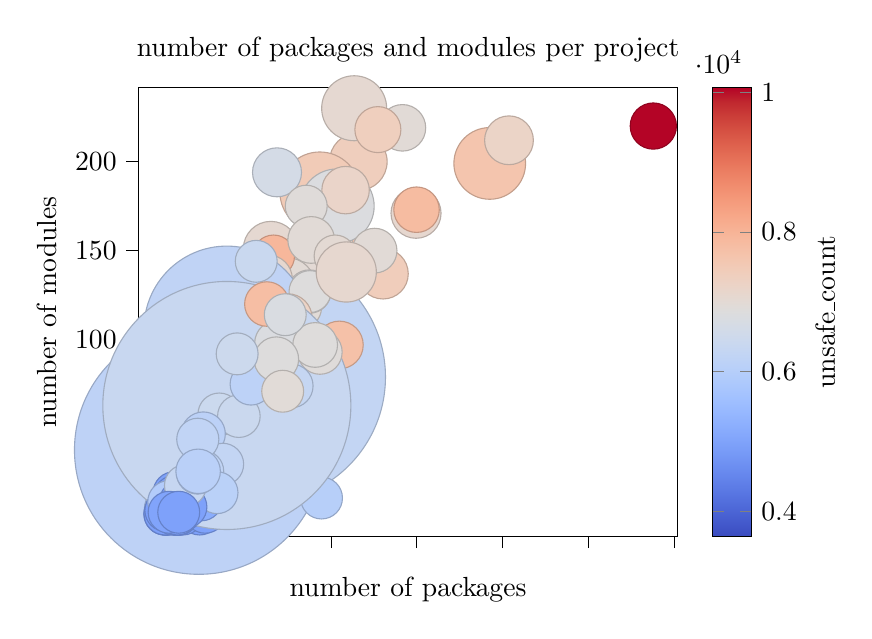 % This file was created by tikzplotlib v0.9.2.
\begin{tikzpicture}

\begin{axis}[
colorbar,
colorbar style={ylabel={unsafe\_count}},
colormap={mymap}{[1pt]
  rgb(0pt)=(0.23,0.299,0.754);
  rgb(1pt)=(0.266,0.353,0.801);
  rgb(2pt)=(0.304,0.407,0.845);
  rgb(3pt)=(0.343,0.459,0.884);
  rgb(4pt)=(0.383,0.509,0.917);
  rgb(5pt)=(0.424,0.558,0.946);
  rgb(6pt)=(0.467,0.605,0.968);
  rgb(7pt)=(0.51,0.648,0.985);
  rgb(8pt)=(0.553,0.689,0.995);
  rgb(9pt)=(0.596,0.726,1.0);
  rgb(10pt)=(0.639,0.76,0.998);
  rgb(11pt)=(0.681,0.789,0.99);
  rgb(12pt)=(0.722,0.814,0.977);
  rgb(13pt)=(0.761,0.834,0.957);
  rgb(14pt)=(0.799,0.85,0.932);
  rgb(15pt)=(0.833,0.86,0.901);
  rgb(16pt)=(0.865,0.865,0.865);
  rgb(17pt)=(0.898,0.849,0.821);
  rgb(18pt)=(0.924,0.827,0.775);
  rgb(19pt)=(0.944,0.801,0.727);
  rgb(20pt)=(0.959,0.77,0.678);
  rgb(21pt)=(0.967,0.734,0.629);
  rgb(22pt)=(0.97,0.694,0.579);
  rgb(23pt)=(0.967,0.65,0.53);
  rgb(24pt)=(0.958,0.603,0.482);
  rgb(25pt)=(0.944,0.552,0.434);
  rgb(26pt)=(0.924,0.497,0.388);
  rgb(27pt)=(0.899,0.44,0.343);
  rgb(28pt)=(0.869,0.378,0.3);
  rgb(29pt)=(0.835,0.313,0.259);
  rgb(30pt)=(0.796,0.241,0.221);
  rgb(31pt)=(0.753,0.157,0.184);
  rgb(32pt)=(0.706,0.016,0.15)
},
point meta max=10065,
point meta min=3643,
scaled x ticks=manual:{}{\pgfmathparse{#1}},
tick align=outside,
tick pos=left,
title={number of packages and modules per project},
x grid style={white!69.02!black},
xlabel={number of packages},
xmin=-120.75, xmax=3019.75,
xtick style={color=black},
xticklabels={},
y grid style={white!69.02!black},
ylabel={number of modules},
ymin=-10.45, ymax=241.45,
ytick style={color=black}
]
\addplot [only marks, scatter, scatter src=explicit, colormap={mymap}{[1pt]
  rgb(0pt)=(0.23,0.299,0.754);
  rgb(1pt)=(0.266,0.353,0.801);
  rgb(2pt)=(0.304,0.407,0.845);
  rgb(3pt)=(0.343,0.459,0.884);
  rgb(4pt)=(0.383,0.509,0.917);
  rgb(5pt)=(0.424,0.558,0.946);
  rgb(6pt)=(0.467,0.605,0.968);
  rgb(7pt)=(0.51,0.648,0.985);
  rgb(8pt)=(0.553,0.689,0.995);
  rgb(9pt)=(0.596,0.726,1.0);
  rgb(10pt)=(0.639,0.76,0.998);
  rgb(11pt)=(0.681,0.789,0.99);
  rgb(12pt)=(0.722,0.814,0.977);
  rgb(13pt)=(0.761,0.834,0.957);
  rgb(14pt)=(0.799,0.85,0.932);
  rgb(15pt)=(0.833,0.86,0.901);
  rgb(16pt)=(0.865,0.865,0.865);
  rgb(17pt)=(0.898,0.849,0.821);
  rgb(18pt)=(0.924,0.827,0.775);
  rgb(19pt)=(0.944,0.801,0.727);
  rgb(20pt)=(0.959,0.77,0.678);
  rgb(21pt)=(0.967,0.734,0.629);
  rgb(22pt)=(0.97,0.694,0.579);
  rgb(23pt)=(0.967,0.65,0.53);
  rgb(24pt)=(0.958,0.603,0.482);
  rgb(25pt)=(0.944,0.552,0.434);
  rgb(26pt)=(0.924,0.497,0.388);
  rgb(27pt)=(0.899,0.44,0.343);
  rgb(28pt)=(0.869,0.378,0.3);
  rgb(29pt)=(0.835,0.313,0.259);
  rgb(30pt)=(0.796,0.241,0.221);
  rgb(31pt)=(0.753,0.157,0.184);
  rgb(32pt)=(0.706,0.016,0.15)
}, visualization depends on={\thisrow{sizedata} \as\perpointmarksize}, scatter/@pre marker code/.append style={/tikz/mark size=\perpointmarksize}]
table [x=x, y=y, meta=colordata]{%
x                      y                      colordata              sizedata
77 6 4934 7.939
188 17 6142 7.569
261 27 6284 7.695
204 31 6479 7.569
336 29 6254 0
237 1 4979 0
49 1 4931 0
181 1 5034 0
164 26 6229 7.569
221 1 5084 0
188 19 6248 7.569
130 1 4973 0
100 4 5957 7.569
93 5 4960 7.569
651 151 7055 9.934
936 1 4973 0
773 109 6866 7.569
1042 123 6874 7.569
135 20 4968 8.667
122 8 6136 7.59
163 1 4974 0
215 41 6179 7.569
273 30 6159 8.117
164 1 4974 0
128 7 6007 7.569
385 56 6480 7.569
110 1 4973 0
198 12 5041 7.569
110 4 4973 7.569
381 41 6235 8.195
184 21 5044 7.569
127 8 5992 7.569
793 1 5029 0
235 31 6898 7.569
430 104 6327 8.311
103 1 4988 0
141 1 4975 0
139 11 6183 7.59
265 1 4993 0
142 1 4979 0
152 17 5015 7.632
336 40 6705 7.569
75 9 4975 7.569
65 1 4946 0
122 1 4974 0
436 1 6178 0
110 2 4977 7.569
267 60 6752 7.878
28 1 4465 0
145 1 4973 0
117 1 4979 0
263 41 5866 7.569
328 57 5003 7.653
317 67 6687 7.569
426 77 6458 7.674
401 7 5090 7.569
828 104 6868 8.33
80 2 4959 7.569
127 1 4973 0
260 33 5151 7.899
405 1 4973 0
31 1 4925 0
116 3 4973 7.569
282 28 6282 7.59
654 5 4982 7.569
323 40 6357 7.838
207 36 6232 7.611
236 39 6278 7.838
39 2 4931 7.569
133 1 4976 0
293 29 6486 7.59
51 1 5058 0
188 14 5076 7.715
145 16 5077 7.674
32 2 4932 7.548
78 1 4959 0
511 85 6597 7.569
56 3 4951 7.569
446 76 6437 12.257
119 10 4978 7.569
282 41 6331 7.653
361 14 6248 0
97 11 6083 7.569
678 119 6882 8.406
167 8 4986 7.797
1098 149 7786 7.569
78 11 5928 7.569
153 17 6128 7.569
232 38 6165 44.93
312 25 5037 7.569
296 62 6315 0
1143 1 6676 0
117 1 4973 0
990 153 7164 8.575
481 1 6220 0
811 122 7417 0
1122 188 7062 0
345 64 6172 8.137
134 5 4979 7.569
266 39 6093 7.979
692 91 6972 12.779
187 1 4986 0
530 88 6969 7.569
119 1 4973 0
510 70 6991 7.569
125 1 4981 0
178 1 4975 0
63 1 4953 0
1143 194 7084 7.569
36 1 4950 0
117 7 4980 7.569
175 11 5082 7.611
964 140 7072 12.653
337 52 6308 7.59
144 14 6157 7.569
577 99 6866 9.901
114 1 4973 0
71 5 4959 7.569
66 5 4932 7.569
55 3 4935 7.569
341 54 6414 8.078
175 1 5025 0
291 45 6116 7.777
582 1 6129 0
284 1 4994 0
227 9 5089 7.611
320 60 6109 7.715
679 95 6651 7.695
183 10 5053 7.653
302 39 6233 7.653
166 1 5083 0
1925 199 7638 12.952
109 2 4973 7.569
189 5 6364 7.569
134 1 5022 0
110 1 4931 0
130 7 6182 7.59
152 14 5056 7.569
63 8 6006 7.569
396 51 6904 7.569
460 61 6507 8.098
120 3 6194 7.59
271 51 6095 7.899
113 1 4974 0
62 1 4959 0
247 39 6281 7.611
37 5 5993 7.569
48 1 4925 0
254 48 6161 7.632
94 8 4979 7.611
137 1 5023 0
607 100 6845 7.569
161 20 6116 7.611
730 127 6928 8.058
576 90 6613 10.764
338 59 7075 7.959
126 6 4990 7.569
62 1 4935 0
36 3 5993 7.569
261 15 6029 7.569
500 129 6643 7.632
232 22 6295 8.667
365 57 6183 7.756
121 7 4988 7.569
311 37 6168 7.569
123 1 4973 0
222 1 5016 0
553 1 5110 0
156 1 5029 0
134 12 6408 8.078
241 46 6311 7.653
221 28 5036 7.59
138 1 4973 0
152 16 6007 7.569
43 1 4931 0
152 12 5010 7.569
130 1 4973 0
542 84 6767 7.569
121 1 5024 0
195 16 6257 7.569
274 33 6340 7.59
70 7 4966 7.569
688 139 6601 7.569
39 1 4931 0
491 86 6874 8.098
418 60 6375 8.215
108 1 4974 0
128 16 5302 7.59
70 5 4951 8.078
109 4 4990 7.569
90 2 4968 7.569
349 53 6209 7.715
105 7 4984 7.569
38 2 4931 7.569
239 19 6112 7.569
364 85 6166 8.956
123 1 4979 0
179 16 5030 7.999
131 8 4989 7.569
242 15 6240 7.959
237 2 4976 7.569
376 89 6712 7.569
856 1 4990 0
588 79 6279 45.339
494 80 6396 8.482
184 1 6177 0
117 1 4973 0
68 3 4953 7.569
192 6 5259 7.569
176 5 4991 7.569
136 3 5002 7.653
362 7 5251 7.59
404 89 6400 7.736
230 1 5023 0
489 83 6414 7.569
89 2 4967 7.569
155 4 5369 7.569
172 1 4973 0
384 58 6623 7.569
129 1 4973 0
484 55 6154 7.653
150 9 5980 7.569
140 4 6049 7.569
86 7 6166 7.611
78 1 5059 0
615 35 8423 0
100 1 4944 0
144 4 4990 7.569
191 11 6187 7.632
82 5 4962 7.653
721 78 6698 12.59
120 4 4984 7.569
293 42 6213 7.632
165 1 6165 0
178 31 6154 7.653
117 3 4973 7.569
469 64 6206 7.569
219 22 7313 8.019
107 2 4973 7.569
117 2 4984 7.569
276 47 6485 7.569
1160 200 7394 10.418
138 3 4979 7.569
139 2 4979 7.569
398 1 6179 0
226 14 5998 7.569
329 14 6082 7.674
432 80 6298 7.777
605 76 6804 7.695
64 6 4952 7.569
179 26 6075 7.59
134 1 4973 0
849 145 7008 9.707
245 51 6230 7.653
554 1 6193 0
936 183 7492 14.428
131 9 5086 7.59
167 29 6254 7.611
718 134 7503 7.569
1136 230 7066 11.74
121 1 4931 0
46 1 4931 0
673 120 6887 12.603
306 35 5117 0
327 51 6488 7.756
124 3 4979 7.569
125 1 5023 0
131 1 5043 0
236 33 6160 7.653
41 2 4934 7.548
811 90 6385 7.569
181 21 6079 7.611
114 1 4973 0
208 25 5544 7.59
324 36 6251 7.611
946 11 6038 7.569
153 1 4989 0
743 130 6989 10.372
1036 175 6805 13.434
122 1 4973 0
687 194 6652 8.849
2037 212 7227 8.813
614 104 6509 8.273
1417 219 6964 8.406
181 32 6118 7.569
279 50 6204 7.569
1304 137 7433 9.115
114 9 4968 7.611
52 2 4933 7.569
114 3 4984 7.569
141 14 6171 7.611
130 1 4973 0
471 1 5070 0
22 1 3643 0
53 4 5372 7.59
105 2 4973 7.569
54 9 6084 7.59
150 7 4995 7.736
58 1 4931 0
113 1 4973 0
163 1 5030 0
68 1 4940 0
294 70 6806 7.818
165 1 4973 0
612 1 6226 0
195 36 6150 7.818
185 30 6040 7.611
480 55 6556 7.653
765 113 6884 7.569
154 15 6102 7.569
439 1 4979 0
610 1 4998 0
660 45 6598 7.777
499 49 6882 12.59
824 118 6951 7.569
131 1 4957 0
1255 150 6969 8.078
2877 220 10065 8.349
875 127 6917 7.838
1496 171 7094 9.045
138 12 6126 7.569
177 15 5886 7.999
409 40 6280 7.818
161 11 4990 7.569
188 1 4990 0
440 63 6379 8.368
815 98 6903 7.569
232 1 6145 0
264 1 4979 0
203 14 5092 7.632
74 1 4946 0
120 1 4973 0
59 7 4966 7.611
667 147 7940 7.569
113 2 4977 7.569
75 6 5014 7.569
115 1 4969 0
123 1 4973 0
757 92 6716 7.818
805 102 6730 7.899
120 5 5012 7.569
94 5 6105 7.569
636 134 7096 8.704
47 4 4931 7.569
45 2 4951 7.569
191 1 4973 0
316 1 6127 0
275 38 6124 7.756
95 7 4991 7.695
188 1 5023 0
383 64 6175 7.736
395 106 6202 29.934
140 1 5022 0
140 8 5029 7.569
296 45 6204 7.569
132 1 5047 0
39 1 4946 0
164 13 5031 7.59
879 127 6858 7.569
474 62 6338 7.674
151 10 4986 7.569
163 6 6143 7.632
328 1 5040 0
255 27 6077 7.611
185 1 5023 0
163 25 6486 7.569
158 1 4973 0
625 1 4979 0
1086 184 7199 8.575
566 144 6402 7.569
153 21 6133 7.569
1274 218 7387 8.311
34 2 4925 7.548
44 1 4974 0
64 8 4961 7.569
600 56 6296 11.113
111 2 4973 7.569
501 102 6819 10.645
749 112 7263 8.849
188 20 6215 7.569
33 1 4937 0
123 1 4979 0
178 1 4973 0
349 67 6467 7.569
231 37 6355 7.569
707 114 6917 7.939
411 1 5028 0
125 1 4974 0
318 39 6096 8.038
269 3 4990 7.569
112 1 4973 0
122 4 4976 7.569
2532 212 9742 0
296 1 6121 0
1499 173 7843 8.215
677 92 6850 8.722
338 46 6357 7.674
157 1 4992 0
57 1 4941 0
189 9 6115 7.569
331 1 6243 0
71 1 4931 0
136 1 4998 0
37 2 4931 7.569
1050 97 7738 8.612
165 19 6212 7.59
149 6 5017 7.569
35 2 4931 7.569
54 1 4959 0
119 1 4973 0
156 26 6235 7.611
118 1 4973 0
177 28 5917 7.569
167 7 5002 7.569
118 1 4973 0
145 9 6187 7.59
69 1 6099 0
56 10 4955 7.569
124 6 6061 7.569
98 1 4960 0
172 26 6448 7.569
330 72 6813 8.463
150 5 5022 7.569
116 1 4984 0
144 1 4973 0
857 175 6922 7.569
149 19 5941 7.59
292 40 6522 8.349
220 43 6669 7.569
395 63 6368 44.813
88 14 4969 7.569
233 20 6047 7.569
85 2 4967 7.569
123 6 5061 7.569
351 58 6445 7.715
192 12 5970 7.569
111 2 4974 7.569
93 12 4957 7.569
41 1 4939 0
937 93 6918 8.019
465 57 6427 7.695
769 74 6304 7.939
886 156 6966 8.444
171 8 6393 0
123 1 4976 0
40 4 4952 7.569
258 47 6121 7.959
1025 147 7018 7.569
371 30 6263 7.569
202 10 6824 0
57 9 5948 7.569
32 1 4925 0
115 7 4982 7.569
130 1 5023 0
127 9 4973 7.715
220 49 7234 0
142 9 5047 7.632
1090 138 7097 10.867
171 1 4979 0
148 1 5029 0
46 1 4951 0
52 1 4931 0
123 4 4996 7.569
689 98 6789 8.195
536 75 6154 7.569
255 26 6223 7.569
31 1 4925 0
187 1 4995 0
247 10 5188 7.59
124 7 4973 7.569
108 2 4974 7.569
142 1 4973 0
338 14 6094 7.569
140 7 5029 7.569
909 97 6889 8.078
683 89 6867 8.058
720 71 6955 7.569
157 6 4977 7.569
226 44 6233 7.611
278 1 5066 0
628 120 7806 8.038
252 1 6202 0
71 1 4931 0
735 114 6757 7.569
455 92 6458 7.569
154 18 6341 7.569
52 1 4939 0
32 1 4925 0
131 1 4973 0
136 1 4975 0
59 3 5027 7.569
125 1 4981 0
224 25 6148 7.569
115 3 4973 7.569
228 26 6083 8.038
};
\end{axis}

\end{tikzpicture}
